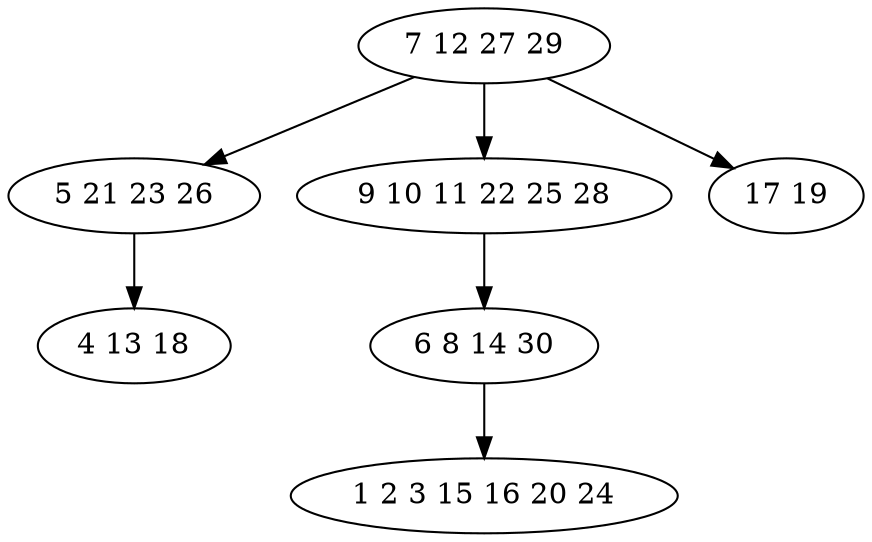 digraph true_tree {
	"0" -> "1"
	"0" -> "2"
	"0" -> "3"
	"1" -> "4"
	"2" -> "5"
	"5" -> "6"
	"0" [label="7 12 27 29"];
	"1" [label="5 21 23 26"];
	"2" [label="9 10 11 22 25 28"];
	"3" [label="17 19"];
	"4" [label="4 13 18"];
	"5" [label="6 8 14 30"];
	"6" [label="1 2 3 15 16 20 24"];
}
